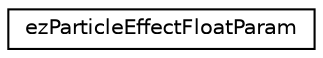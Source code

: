 digraph "Graphical Class Hierarchy"
{
 // LATEX_PDF_SIZE
  edge [fontname="Helvetica",fontsize="10",labelfontname="Helvetica",labelfontsize="10"];
  node [fontname="Helvetica",fontsize="10",shape=record];
  rankdir="LR";
  Node0 [label="ezParticleEffectFloatParam",height=0.2,width=0.4,color="black", fillcolor="white", style="filled",URL="$db/ddb/structez_particle_effect_float_param.htm",tooltip=" "];
}

